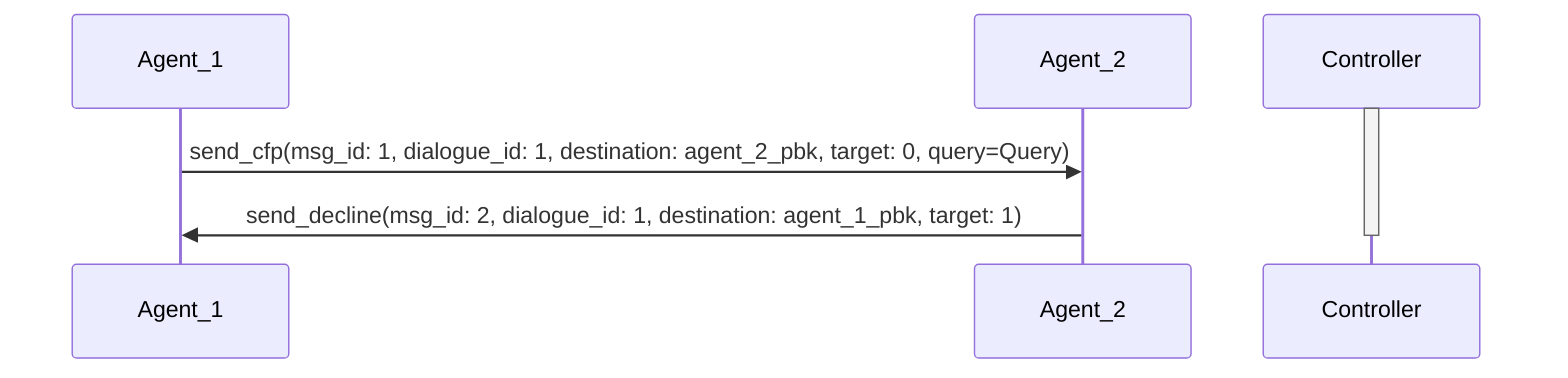 sequenceDiagram
	participant Agent_1
    participant Agent_2
    participant Controller

    activate Controller
    Agent_1->>Agent_2: send_cfp(msg_id: 1, dialogue_id: 1, destination: agent_2_pbk, target: 0, query=Query)
    Agent_2->>Agent_1: send_decline(msg_id: 2, dialogue_id: 1, destination: agent_1_pbk, target: 1)
    deactivate Controller